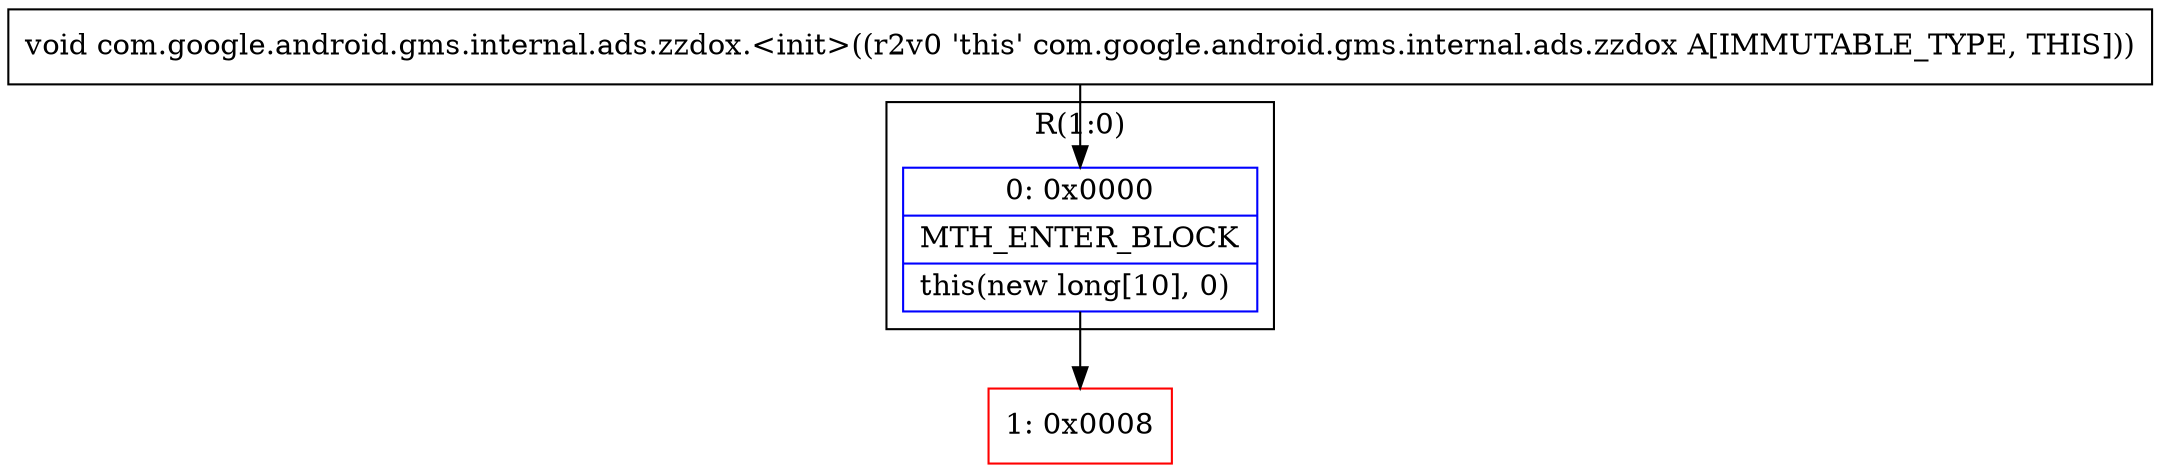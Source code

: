 digraph "CFG forcom.google.android.gms.internal.ads.zzdox.\<init\>()V" {
subgraph cluster_Region_1350314631 {
label = "R(1:0)";
node [shape=record,color=blue];
Node_0 [shape=record,label="{0\:\ 0x0000|MTH_ENTER_BLOCK\l|this(new long[10], 0)\l}"];
}
Node_1 [shape=record,color=red,label="{1\:\ 0x0008}"];
MethodNode[shape=record,label="{void com.google.android.gms.internal.ads.zzdox.\<init\>((r2v0 'this' com.google.android.gms.internal.ads.zzdox A[IMMUTABLE_TYPE, THIS])) }"];
MethodNode -> Node_0;
Node_0 -> Node_1;
}

